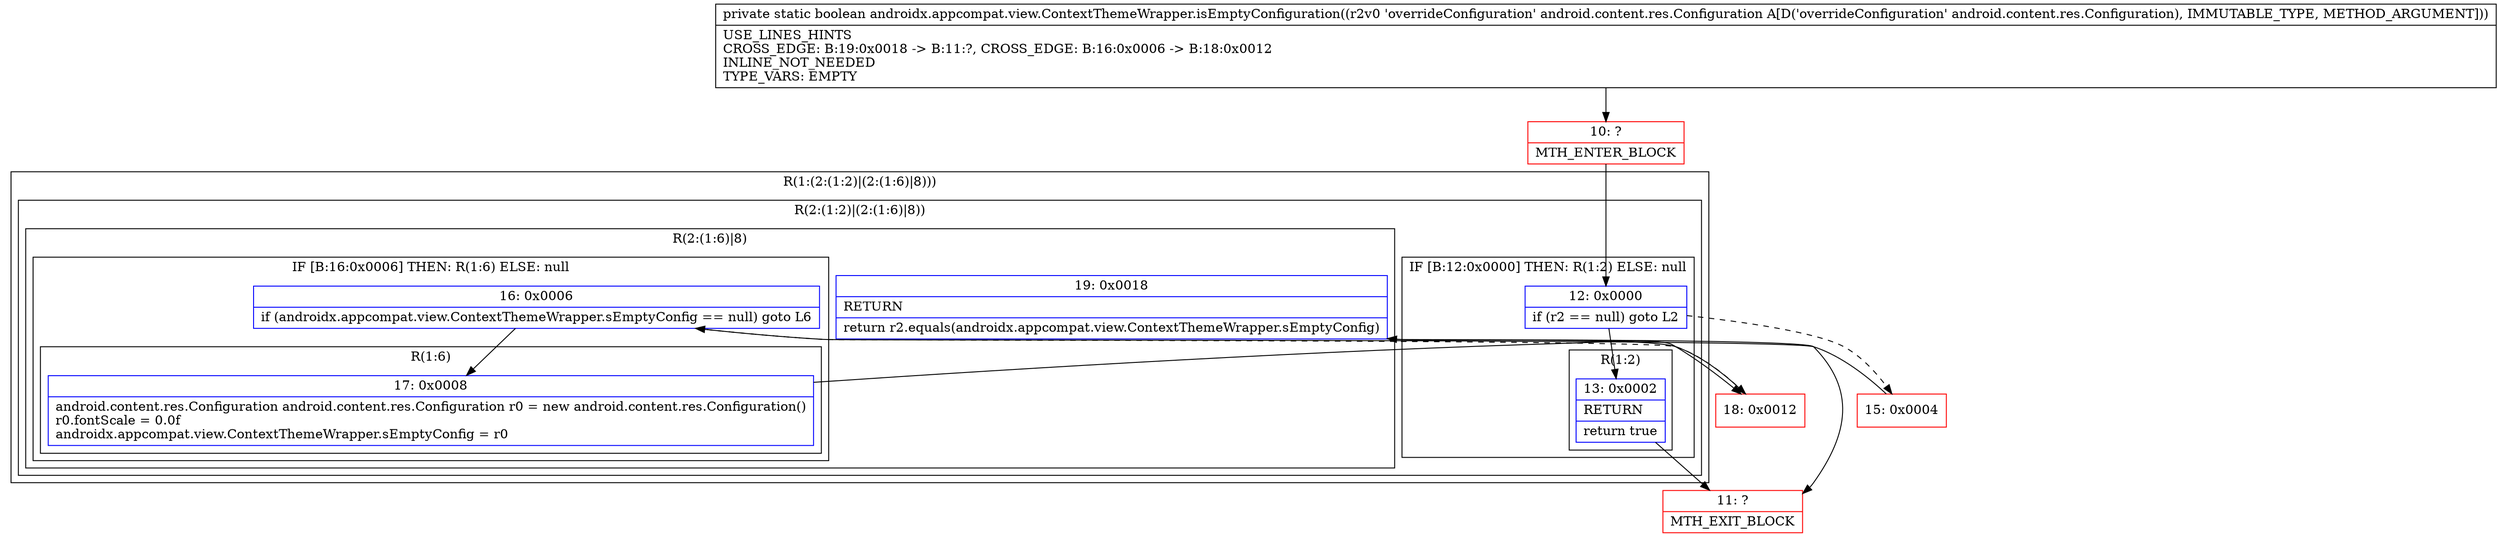 digraph "CFG forandroidx.appcompat.view.ContextThemeWrapper.isEmptyConfiguration(Landroid\/content\/res\/Configuration;)Z" {
subgraph cluster_Region_548777510 {
label = "R(1:(2:(1:2)|(2:(1:6)|8)))";
node [shape=record,color=blue];
subgraph cluster_Region_1439716712 {
label = "R(2:(1:2)|(2:(1:6)|8))";
node [shape=record,color=blue];
subgraph cluster_IfRegion_1601671087 {
label = "IF [B:12:0x0000] THEN: R(1:2) ELSE: null";
node [shape=record,color=blue];
Node_12 [shape=record,label="{12\:\ 0x0000|if (r2 == null) goto L2\l}"];
subgraph cluster_Region_323445207 {
label = "R(1:2)";
node [shape=record,color=blue];
Node_13 [shape=record,label="{13\:\ 0x0002|RETURN\l|return true\l}"];
}
}
subgraph cluster_Region_512633095 {
label = "R(2:(1:6)|8)";
node [shape=record,color=blue];
subgraph cluster_IfRegion_1226986667 {
label = "IF [B:16:0x0006] THEN: R(1:6) ELSE: null";
node [shape=record,color=blue];
Node_16 [shape=record,label="{16\:\ 0x0006|if (androidx.appcompat.view.ContextThemeWrapper.sEmptyConfig == null) goto L6\l}"];
subgraph cluster_Region_1896802794 {
label = "R(1:6)";
node [shape=record,color=blue];
Node_17 [shape=record,label="{17\:\ 0x0008|android.content.res.Configuration android.content.res.Configuration r0 = new android.content.res.Configuration()\lr0.fontScale = 0.0f\landroidx.appcompat.view.ContextThemeWrapper.sEmptyConfig = r0\l}"];
}
}
Node_19 [shape=record,label="{19\:\ 0x0018|RETURN\l|return r2.equals(androidx.appcompat.view.ContextThemeWrapper.sEmptyConfig)\l}"];
}
}
}
Node_10 [shape=record,color=red,label="{10\:\ ?|MTH_ENTER_BLOCK\l}"];
Node_11 [shape=record,color=red,label="{11\:\ ?|MTH_EXIT_BLOCK\l}"];
Node_15 [shape=record,color=red,label="{15\:\ 0x0004}"];
Node_18 [shape=record,color=red,label="{18\:\ 0x0012}"];
MethodNode[shape=record,label="{private static boolean androidx.appcompat.view.ContextThemeWrapper.isEmptyConfiguration((r2v0 'overrideConfiguration' android.content.res.Configuration A[D('overrideConfiguration' android.content.res.Configuration), IMMUTABLE_TYPE, METHOD_ARGUMENT]))  | USE_LINES_HINTS\lCROSS_EDGE: B:19:0x0018 \-\> B:11:?, CROSS_EDGE: B:16:0x0006 \-\> B:18:0x0012\lINLINE_NOT_NEEDED\lTYPE_VARS: EMPTY\l}"];
MethodNode -> Node_10;Node_12 -> Node_13;
Node_12 -> Node_15[style=dashed];
Node_13 -> Node_11;
Node_16 -> Node_17;
Node_16 -> Node_18[style=dashed];
Node_17 -> Node_18;
Node_19 -> Node_11;
Node_10 -> Node_12;
Node_15 -> Node_16;
Node_18 -> Node_19;
}

